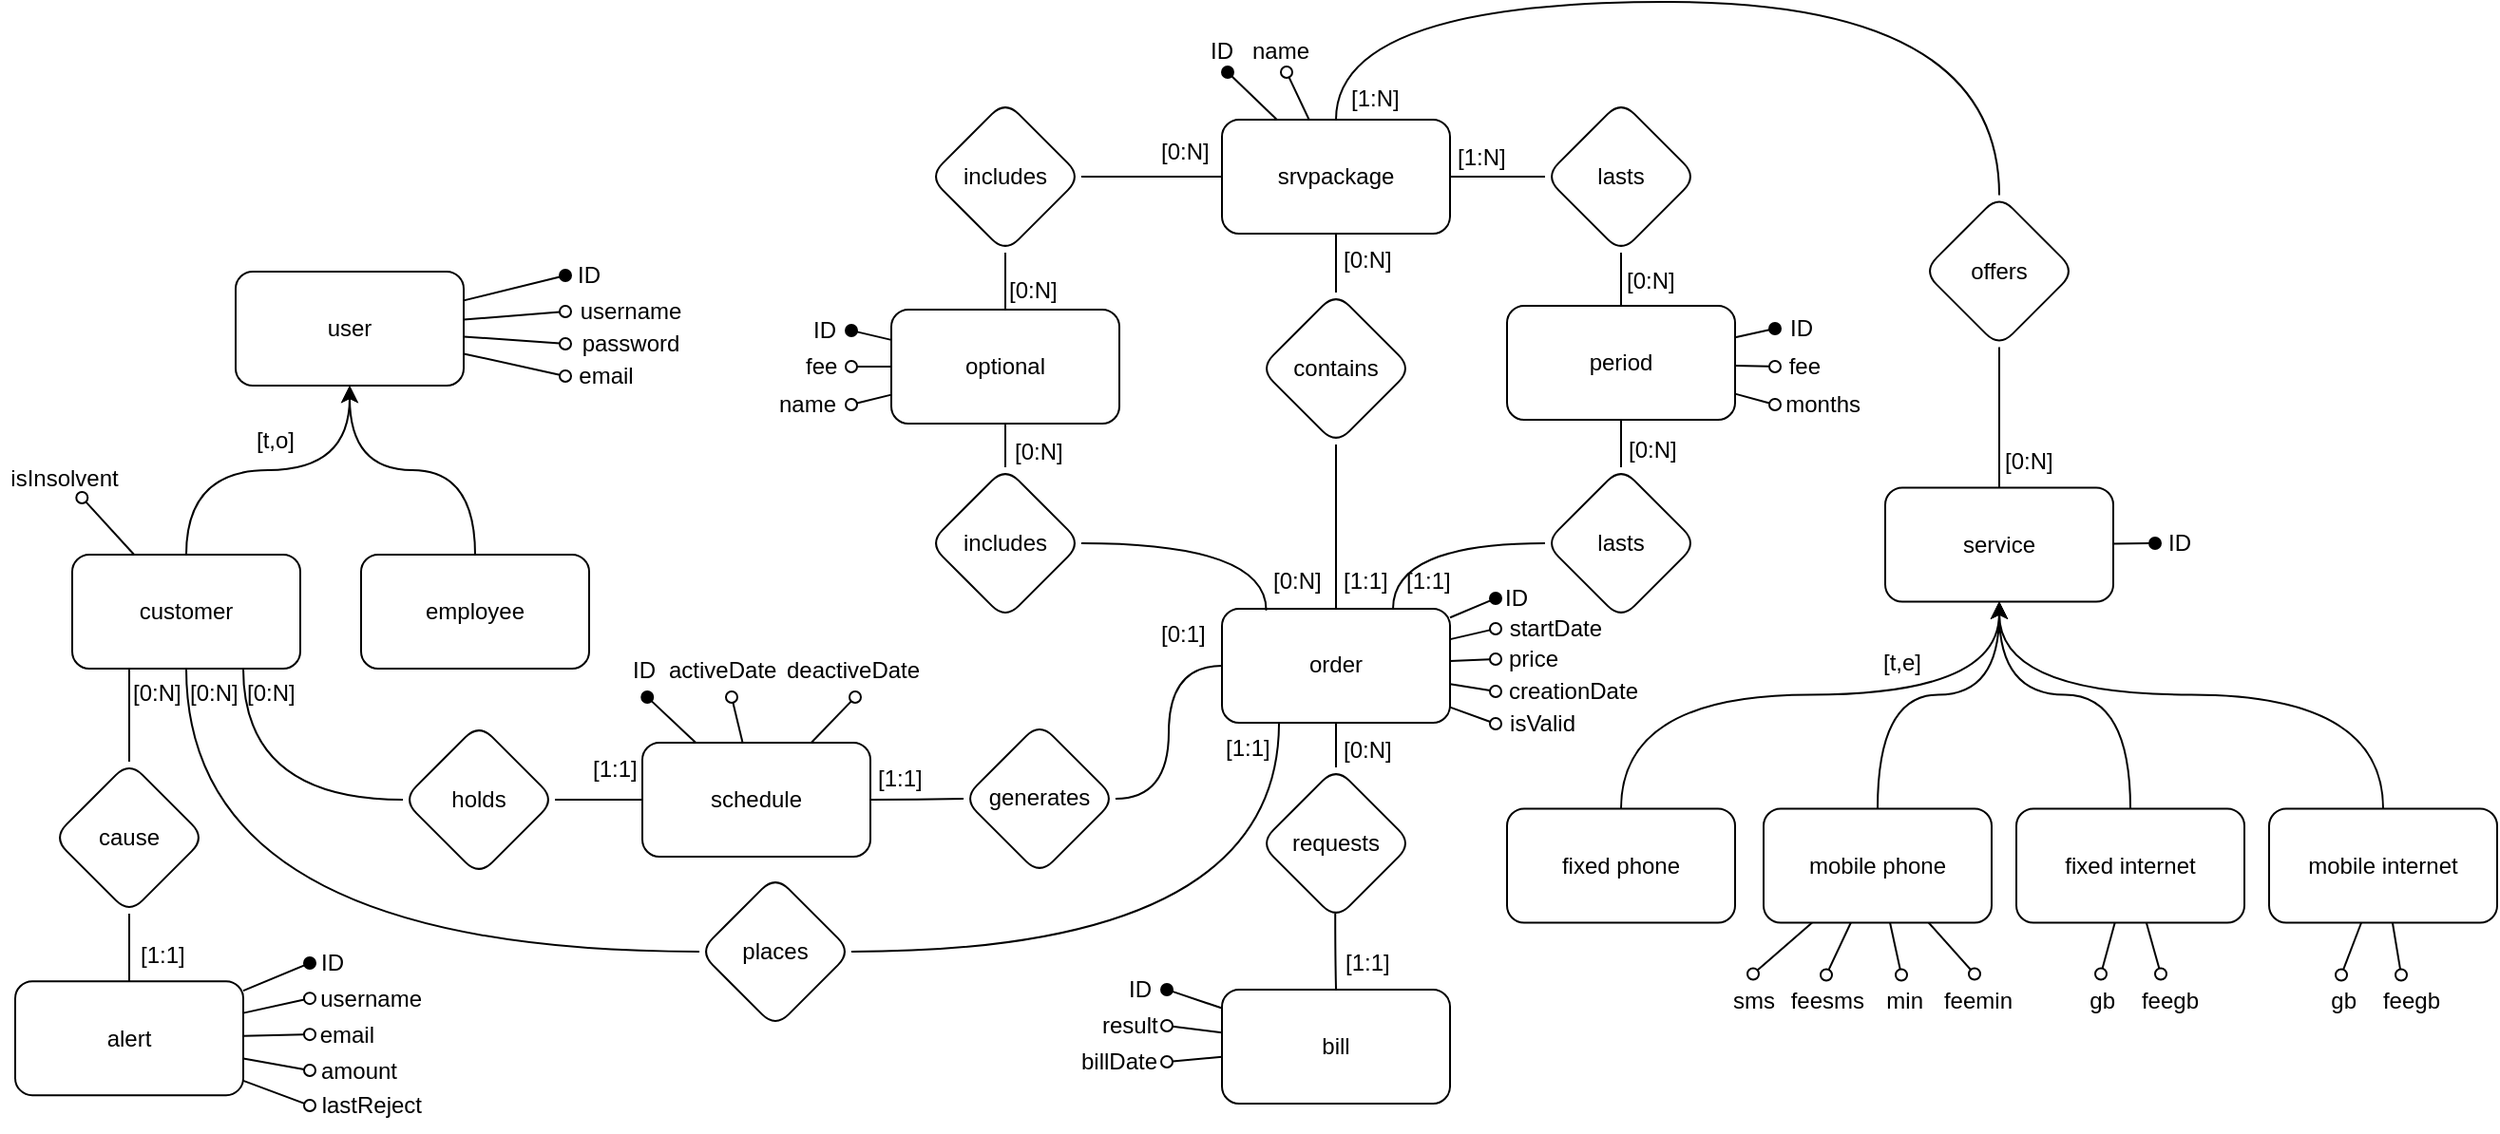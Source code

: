 <mxfile version="20.0.1" type="device"><diagram id="in1XAr53rjcwcbyY-bEj" name="Page-1"><mxGraphModel dx="1582" dy="1932" grid="0" gridSize="10" guides="1" tooltips="1" connect="1" arrows="1" fold="1" page="0" pageScale="1" pageWidth="827" pageHeight="1169" math="0" shadow="0"><root><mxCell id="0"/><mxCell id="1" parent="0"/><mxCell id="xmVivK7fEhIzidxXb6pP-28" style="edgeStyle=none;rounded=0;orthogonalLoop=1;jettySize=auto;html=1;entryX=0;entryY=0.5;entryDx=0;entryDy=0;endArrow=oval;endFill=1;sketch=0;" parent="1" source="wDjXMb7tnawbh3kvg1bC-4" target="xmVivK7fEhIzidxXb6pP-23" edge="1"><mxGeometry relative="1" as="geometry"/></mxCell><mxCell id="xmVivK7fEhIzidxXb6pP-32" value="" style="edgeStyle=none;rounded=0;orthogonalLoop=1;jettySize=auto;html=1;endArrow=oval;endFill=0;entryX=0;entryY=0.5;entryDx=0;entryDy=0;sketch=0;" parent="1" source="wDjXMb7tnawbh3kvg1bC-4" target="xmVivK7fEhIzidxXb6pP-29" edge="1"><mxGeometry relative="1" as="geometry"/></mxCell><mxCell id="xmVivK7fEhIzidxXb6pP-37" style="edgeStyle=none;rounded=0;orthogonalLoop=1;jettySize=auto;html=1;endArrow=oval;endFill=0;entryX=0;entryY=0.5;entryDx=0;entryDy=0;sketch=0;" parent="1" source="wDjXMb7tnawbh3kvg1bC-4" target="xmVivK7fEhIzidxXb6pP-34" edge="1"><mxGeometry relative="1" as="geometry"/></mxCell><mxCell id="xmVivK7fEhIzidxXb6pP-38" style="edgeStyle=none;rounded=0;orthogonalLoop=1;jettySize=auto;html=1;entryX=0;entryY=0.5;entryDx=0;entryDy=0;endArrow=oval;endFill=0;sketch=0;" parent="1" source="wDjXMb7tnawbh3kvg1bC-4" target="xmVivK7fEhIzidxXb6pP-35" edge="1"><mxGeometry relative="1" as="geometry"/></mxCell><mxCell id="wDjXMb7tnawbh3kvg1bC-4" value="user" style="rounded=1;whiteSpace=wrap;html=1;sketch=0;" parent="1" vertex="1"><mxGeometry x="102" y="-731" width="120" height="60" as="geometry"/></mxCell><mxCell id="wDjXMb7tnawbh3kvg1bC-11" style="edgeStyle=orthogonalEdgeStyle;rounded=1;orthogonalLoop=1;jettySize=auto;html=1;curved=1;sketch=0;" parent="1" source="wDjXMb7tnawbh3kvg1bC-5" target="wDjXMb7tnawbh3kvg1bC-4" edge="1"><mxGeometry relative="1" as="geometry"/></mxCell><mxCell id="xmVivK7fEhIzidxXb6pP-41" style="edgeStyle=none;rounded=0;orthogonalLoop=1;jettySize=auto;html=1;endArrow=oval;endFill=0;sketch=0;" parent="1" source="wDjXMb7tnawbh3kvg1bC-5" target="xmVivK7fEhIzidxXb6pP-40" edge="1"><mxGeometry relative="1" as="geometry"/></mxCell><mxCell id="wDjXMb7tnawbh3kvg1bC-5" value="customer" style="rounded=1;whiteSpace=wrap;html=1;sketch=0;" parent="1" vertex="1"><mxGeometry x="16" y="-582" width="120" height="60" as="geometry"/></mxCell><mxCell id="wDjXMb7tnawbh3kvg1bC-10" value="" style="edgeStyle=orthogonalEdgeStyle;rounded=1;orthogonalLoop=1;jettySize=auto;html=1;endArrow=classic;endFill=1;curved=1;sketch=0;" parent="1" source="wDjXMb7tnawbh3kvg1bC-6" target="wDjXMb7tnawbh3kvg1bC-4" edge="1"><mxGeometry relative="1" as="geometry"><mxPoint x="291" y="-214" as="targetPoint"/></mxGeometry></mxCell><mxCell id="xmVivK7fEhIzidxXb6pP-100" style="edgeStyle=none;rounded=0;orthogonalLoop=1;jettySize=auto;html=1;entryX=0.5;entryY=1;entryDx=0;entryDy=0;endArrow=oval;endFill=1;sketch=0;" parent="1" source="wDjXMb7tnawbh3kvg1bC-12" target="xmVivK7fEhIzidxXb6pP-97" edge="1"><mxGeometry relative="1" as="geometry"/></mxCell><mxCell id="xmVivK7fEhIzidxXb6pP-101" style="edgeStyle=none;rounded=0;orthogonalLoop=1;jettySize=auto;html=1;entryX=0.5;entryY=1;entryDx=0;entryDy=0;endArrow=oval;endFill=0;sketch=0;" parent="1" source="wDjXMb7tnawbh3kvg1bC-12" target="xmVivK7fEhIzidxXb6pP-98" edge="1"><mxGeometry relative="1" as="geometry"/></mxCell><mxCell id="nfv49SI2VfXVdlehEL5U-1" style="edgeStyle=orthogonalEdgeStyle;orthogonalLoop=1;jettySize=auto;html=1;curved=1;endArrow=none;endFill=0;exitX=0.5;exitY=0;exitDx=0;exitDy=0;sketch=0;" parent="1" source="wDjXMb7tnawbh3kvg1bC-12" target="wDjXMb7tnawbh3kvg1bC-26" edge="1"><mxGeometry relative="1" as="geometry"><Array as="points"><mxPoint x="681" y="-873"/><mxPoint x="1030" y="-873"/></Array></mxGeometry></mxCell><mxCell id="wDjXMb7tnawbh3kvg1bC-12" value="srvpackage" style="rounded=1;whiteSpace=wrap;html=1;sketch=0;" parent="1" vertex="1"><mxGeometry x="621" y="-811" width="120" height="60" as="geometry"/></mxCell><mxCell id="xmVivK7fEhIzidxXb6pP-110" style="rounded=0;sketch=0;orthogonalLoop=1;jettySize=auto;html=1;entryX=0;entryY=0.5;entryDx=0;entryDy=0;endArrow=oval;endFill=1;" parent="1" source="wDjXMb7tnawbh3kvg1bC-13" target="xmVivK7fEhIzidxXb6pP-107" edge="1"><mxGeometry relative="1" as="geometry"/></mxCell><mxCell id="wDjXMb7tnawbh3kvg1bC-13" value="service" style="rounded=1;whiteSpace=wrap;html=1;sketch=0;" parent="1" vertex="1"><mxGeometry x="970" y="-617.25" width="120" height="60" as="geometry"/></mxCell><mxCell id="xmVivK7fEhIzidxXb6pP-94" style="edgeStyle=none;rounded=0;orthogonalLoop=1;jettySize=auto;html=1;entryX=1;entryY=0.5;entryDx=0;entryDy=0;endArrow=oval;endFill=1;sketch=0;" parent="1" source="wDjXMb7tnawbh3kvg1bC-14" target="xmVivK7fEhIzidxXb6pP-91" edge="1"><mxGeometry relative="1" as="geometry"/></mxCell><mxCell id="xmVivK7fEhIzidxXb6pP-95" style="edgeStyle=none;rounded=0;orthogonalLoop=1;jettySize=auto;html=1;entryX=1;entryY=0.5;entryDx=0;entryDy=0;endArrow=oval;endFill=0;sketch=0;" parent="1" source="wDjXMb7tnawbh3kvg1bC-14" target="xmVivK7fEhIzidxXb6pP-93" edge="1"><mxGeometry relative="1" as="geometry"/></mxCell><mxCell id="xmVivK7fEhIzidxXb6pP-96" style="edgeStyle=none;rounded=0;orthogonalLoop=1;jettySize=auto;html=1;entryX=1;entryY=0.5;entryDx=0;entryDy=0;endArrow=oval;endFill=0;sketch=0;" parent="1" source="wDjXMb7tnawbh3kvg1bC-14" target="xmVivK7fEhIzidxXb6pP-92" edge="1"><mxGeometry relative="1" as="geometry"/></mxCell><mxCell id="wDjXMb7tnawbh3kvg1bC-14" value="optional" style="rounded=1;whiteSpace=wrap;html=1;sketch=0;" parent="1" vertex="1"><mxGeometry x="447" y="-711" width="120" height="60" as="geometry"/></mxCell><mxCell id="xmVivK7fEhIzidxXb6pP-84" style="edgeStyle=none;rounded=0;orthogonalLoop=1;jettySize=auto;html=1;entryX=0;entryY=0.5;entryDx=0;entryDy=0;endArrow=oval;endFill=1;sketch=0;" parent="1" source="wDjXMb7tnawbh3kvg1bC-15" target="xmVivK7fEhIzidxXb6pP-81" edge="1"><mxGeometry relative="1" as="geometry"/></mxCell><mxCell id="xmVivK7fEhIzidxXb6pP-85" style="edgeStyle=none;rounded=0;orthogonalLoop=1;jettySize=auto;html=1;entryX=0;entryY=0.5;entryDx=0;entryDy=0;endArrow=oval;endFill=0;sketch=0;" parent="1" source="wDjXMb7tnawbh3kvg1bC-15" target="xmVivK7fEhIzidxXb6pP-82" edge="1"><mxGeometry relative="1" as="geometry"/></mxCell><mxCell id="xmVivK7fEhIzidxXb6pP-86" style="edgeStyle=none;rounded=0;orthogonalLoop=1;jettySize=auto;html=1;entryX=0;entryY=0.5;entryDx=0;entryDy=0;endArrow=oval;endFill=0;sketch=0;" parent="1" source="wDjXMb7tnawbh3kvg1bC-15" target="xmVivK7fEhIzidxXb6pP-83" edge="1"><mxGeometry relative="1" as="geometry"/></mxCell><mxCell id="wDjXMb7tnawbh3kvg1bC-15" value="period" style="rounded=1;whiteSpace=wrap;html=1;sketch=0;" parent="1" vertex="1"><mxGeometry x="771" y="-713" width="120" height="60" as="geometry"/></mxCell><mxCell id="wDjXMb7tnawbh3kvg1bC-35" value="" style="edgeStyle=orthogonalEdgeStyle;rounded=1;orthogonalLoop=1;jettySize=auto;html=1;endArrow=none;endFill=0;exitX=0.75;exitY=0;exitDx=0;exitDy=0;curved=1;sketch=0;" parent="1" source="wDjXMb7tnawbh3kvg1bC-17" target="wDjXMb7tnawbh3kvg1bC-34" edge="1"><mxGeometry relative="1" as="geometry"><mxPoint x="741" y="-588" as="sourcePoint"/></mxGeometry></mxCell><mxCell id="wDjXMb7tnawbh3kvg1bC-41" value="" style="edgeStyle=orthogonalEdgeStyle;rounded=1;orthogonalLoop=1;jettySize=auto;html=1;endArrow=none;endFill=0;curved=1;sketch=0;" parent="1" source="wDjXMb7tnawbh3kvg1bC-17" target="wDjXMb7tnawbh3kvg1bC-40" edge="1"><mxGeometry relative="1" as="geometry"><mxPoint x="680.957" y="-618" as="sourcePoint"/></mxGeometry></mxCell><mxCell id="xmVivK7fEhIzidxXb6pP-74" style="edgeStyle=none;rounded=0;orthogonalLoop=1;jettySize=auto;html=1;entryX=0;entryY=0.5;entryDx=0;entryDy=0;endArrow=oval;endFill=1;sketch=0;" parent="1" source="wDjXMb7tnawbh3kvg1bC-17" target="xmVivK7fEhIzidxXb6pP-66" edge="1"><mxGeometry relative="1" as="geometry"/></mxCell><mxCell id="xmVivK7fEhIzidxXb6pP-77" style="edgeStyle=none;rounded=0;orthogonalLoop=1;jettySize=auto;html=1;entryX=0;entryY=0.5;entryDx=0;entryDy=0;endArrow=oval;endFill=0;sketch=0;" parent="1" source="wDjXMb7tnawbh3kvg1bC-17" target="xmVivK7fEhIzidxXb6pP-68" edge="1"><mxGeometry relative="1" as="geometry"/></mxCell><mxCell id="xmVivK7fEhIzidxXb6pP-78" style="edgeStyle=none;rounded=0;orthogonalLoop=1;jettySize=auto;html=1;entryX=0;entryY=0.5;entryDx=0;entryDy=0;endArrow=oval;endFill=0;sketch=0;" parent="1" source="wDjXMb7tnawbh3kvg1bC-17" target="xmVivK7fEhIzidxXb6pP-69" edge="1"><mxGeometry relative="1" as="geometry"/></mxCell><mxCell id="xmVivK7fEhIzidxXb6pP-79" style="edgeStyle=none;rounded=0;orthogonalLoop=1;jettySize=auto;html=1;entryX=0;entryY=0.5;entryDx=0;entryDy=0;endArrow=oval;endFill=0;sketch=0;" parent="1" source="wDjXMb7tnawbh3kvg1bC-17" target="xmVivK7fEhIzidxXb6pP-70" edge="1"><mxGeometry relative="1" as="geometry"/></mxCell><mxCell id="xmVivK7fEhIzidxXb6pP-80" style="edgeStyle=none;rounded=0;orthogonalLoop=1;jettySize=auto;html=1;entryX=0;entryY=0.5;entryDx=0;entryDy=0;endArrow=oval;endFill=0;sketch=0;" parent="1" source="wDjXMb7tnawbh3kvg1bC-17" target="xmVivK7fEhIzidxXb6pP-73" edge="1"><mxGeometry relative="1" as="geometry"/></mxCell><mxCell id="wDjXMb7tnawbh3kvg1bC-17" value="order" style="rounded=1;whiteSpace=wrap;html=1;sketch=0;" parent="1" vertex="1"><mxGeometry x="621.01" y="-553.51" width="120" height="60" as="geometry"/></mxCell><mxCell id="xmVivK7fEhIzidxXb6pP-58" style="edgeStyle=none;rounded=0;orthogonalLoop=1;jettySize=auto;html=1;entryX=1;entryY=0.5;entryDx=0;entryDy=0;endArrow=oval;endFill=1;sketch=0;" parent="1" source="wDjXMb7tnawbh3kvg1bC-19" target="xmVivK7fEhIzidxXb6pP-54" edge="1"><mxGeometry relative="1" as="geometry"/></mxCell><mxCell id="xmVivK7fEhIzidxXb6pP-59" style="edgeStyle=none;rounded=0;orthogonalLoop=1;jettySize=auto;html=1;endArrow=oval;endFill=0;entryX=1;entryY=0.5;entryDx=0;entryDy=0;sketch=0;" parent="1" source="wDjXMb7tnawbh3kvg1bC-19" target="xmVivK7fEhIzidxXb6pP-55" edge="1"><mxGeometry relative="1" as="geometry"/></mxCell><mxCell id="xmVivK7fEhIzidxXb6pP-60" style="edgeStyle=none;rounded=0;orthogonalLoop=1;jettySize=auto;html=1;entryX=1;entryY=0.5;entryDx=0;entryDy=0;endArrow=oval;endFill=0;sketch=0;" parent="1" source="wDjXMb7tnawbh3kvg1bC-19" target="xmVivK7fEhIzidxXb6pP-57" edge="1"><mxGeometry relative="1" as="geometry"/></mxCell><mxCell id="wDjXMb7tnawbh3kvg1bC-19" value="bill" style="rounded=1;whiteSpace=wrap;html=1;sketch=0;" parent="1" vertex="1"><mxGeometry x="621.01" y="-353" width="120" height="60" as="geometry"/></mxCell><mxCell id="wDjXMb7tnawbh3kvg1bC-25" value="" style="edgeStyle=orthogonalEdgeStyle;rounded=1;orthogonalLoop=1;jettySize=auto;html=1;endArrow=none;endFill=0;curved=1;sketch=0;" parent="1" source="wDjXMb7tnawbh3kvg1bC-23" target="wDjXMb7tnawbh3kvg1bC-15" edge="1"><mxGeometry relative="1" as="geometry"/></mxCell><mxCell id="wDjXMb7tnawbh3kvg1bC-30" value="" style="edgeStyle=orthogonalEdgeStyle;rounded=1;orthogonalLoop=1;jettySize=auto;html=1;endArrow=none;endFill=0;curved=1;sketch=0;" parent="1" source="wDjXMb7tnawbh3kvg1bC-23" target="wDjXMb7tnawbh3kvg1bC-12" edge="1"><mxGeometry relative="1" as="geometry"><mxPoint x="784" y="-861" as="targetPoint"/></mxGeometry></mxCell><mxCell id="wDjXMb7tnawbh3kvg1bC-23" value="lasts" style="rhombus;whiteSpace=wrap;html=1;rounded=1;sketch=0;" parent="1" vertex="1"><mxGeometry x="791" y="-821" width="80" height="80" as="geometry"/></mxCell><mxCell id="wDjXMb7tnawbh3kvg1bC-108" style="edgeStyle=orthogonalEdgeStyle;rounded=1;orthogonalLoop=1;jettySize=auto;html=1;endArrow=none;endFill=0;curved=1;sketch=0;" parent="1" source="wDjXMb7tnawbh3kvg1bC-26" target="wDjXMb7tnawbh3kvg1bC-13" edge="1"><mxGeometry relative="1" as="geometry"/></mxCell><mxCell id="wDjXMb7tnawbh3kvg1bC-26" value="offers" style="rhombus;whiteSpace=wrap;html=1;rounded=1;sketch=0;" parent="1" vertex="1"><mxGeometry x="990" y="-771.25" width="80" height="80" as="geometry"/></mxCell><mxCell id="wDjXMb7tnawbh3kvg1bC-32" style="edgeStyle=orthogonalEdgeStyle;rounded=1;orthogonalLoop=1;jettySize=auto;html=1;endArrow=none;endFill=0;curved=1;sketch=0;" parent="1" source="wDjXMb7tnawbh3kvg1bC-31" target="wDjXMb7tnawbh3kvg1bC-12" edge="1"><mxGeometry relative="1" as="geometry"/></mxCell><mxCell id="wDjXMb7tnawbh3kvg1bC-33" style="edgeStyle=orthogonalEdgeStyle;rounded=1;orthogonalLoop=1;jettySize=auto;html=1;endArrow=none;endFill=0;curved=1;sketch=0;" parent="1" source="wDjXMb7tnawbh3kvg1bC-31" target="wDjXMb7tnawbh3kvg1bC-14" edge="1"><mxGeometry relative="1" as="geometry"/></mxCell><mxCell id="wDjXMb7tnawbh3kvg1bC-31" value="includes" style="rhombus;whiteSpace=wrap;html=1;rounded=1;sketch=0;" parent="1" vertex="1"><mxGeometry x="467" y="-821" width="80" height="80" as="geometry"/></mxCell><mxCell id="wDjXMb7tnawbh3kvg1bC-36" style="edgeStyle=orthogonalEdgeStyle;rounded=1;orthogonalLoop=1;jettySize=auto;html=1;endArrow=none;endFill=0;curved=1;sketch=0;" parent="1" source="wDjXMb7tnawbh3kvg1bC-34" target="wDjXMb7tnawbh3kvg1bC-15" edge="1"><mxGeometry relative="1" as="geometry"/></mxCell><mxCell id="wDjXMb7tnawbh3kvg1bC-34" value="lasts" style="rhombus;whiteSpace=wrap;html=1;rounded=1;sketch=0;" parent="1" vertex="1"><mxGeometry x="791" y="-628" width="80" height="80" as="geometry"/></mxCell><mxCell id="wDjXMb7tnawbh3kvg1bC-39" style="edgeStyle=orthogonalEdgeStyle;rounded=1;orthogonalLoop=1;jettySize=auto;html=1;endArrow=none;endFill=0;entryX=0.194;entryY=0.014;entryDx=0;entryDy=0;entryPerimeter=0;curved=1;sketch=0;" parent="1" source="wDjXMb7tnawbh3kvg1bC-37" target="wDjXMb7tnawbh3kvg1bC-17" edge="1"><mxGeometry relative="1" as="geometry"><mxPoint x="621" y="-588" as="targetPoint"/></mxGeometry></mxCell><mxCell id="wDjXMb7tnawbh3kvg1bC-75" style="edgeStyle=orthogonalEdgeStyle;rounded=1;orthogonalLoop=1;jettySize=auto;html=1;endArrow=none;endFill=0;curved=1;sketch=0;" parent="1" source="wDjXMb7tnawbh3kvg1bC-37" target="wDjXMb7tnawbh3kvg1bC-14" edge="1"><mxGeometry relative="1" as="geometry"/></mxCell><mxCell id="wDjXMb7tnawbh3kvg1bC-37" value="includes" style="rhombus;whiteSpace=wrap;html=1;rounded=1;sketch=0;direction=south;" parent="1" vertex="1"><mxGeometry x="467" y="-628" width="80" height="80" as="geometry"/></mxCell><mxCell id="wDjXMb7tnawbh3kvg1bC-42" style="edgeStyle=orthogonalEdgeStyle;rounded=1;orthogonalLoop=1;jettySize=auto;html=1;endArrow=none;endFill=0;curved=1;sketch=0;" parent="1" source="wDjXMb7tnawbh3kvg1bC-40" target="wDjXMb7tnawbh3kvg1bC-12" edge="1"><mxGeometry relative="1" as="geometry"/></mxCell><mxCell id="wDjXMb7tnawbh3kvg1bC-40" value="contains" style="rhombus;whiteSpace=wrap;html=1;rounded=1;sketch=0;" parent="1" vertex="1"><mxGeometry x="641" y="-720" width="80" height="80" as="geometry"/></mxCell><mxCell id="wDjXMb7tnawbh3kvg1bC-111" style="edgeStyle=orthogonalEdgeStyle;rounded=1;orthogonalLoop=1;jettySize=auto;html=1;endArrow=none;endFill=0;curved=1;sketch=0;" parent="1" source="wDjXMb7tnawbh3kvg1bC-43" target="wDjXMb7tnawbh3kvg1bC-5" edge="1"><mxGeometry relative="1" as="geometry"/></mxCell><mxCell id="wDjXMb7tnawbh3kvg1bC-113" style="edgeStyle=orthogonalEdgeStyle;rounded=1;orthogonalLoop=1;jettySize=auto;html=1;endArrow=none;endFill=0;entryX=0.25;entryY=1;entryDx=0;entryDy=0;curved=1;sketch=0;" parent="1" source="wDjXMb7tnawbh3kvg1bC-43" target="wDjXMb7tnawbh3kvg1bC-17" edge="1"><mxGeometry relative="1" as="geometry"/></mxCell><mxCell id="wDjXMb7tnawbh3kvg1bC-43" value="places" style="rhombus;whiteSpace=wrap;html=1;rounded=1;sketch=0;" parent="1" vertex="1"><mxGeometry x="346" y="-413" width="80" height="80" as="geometry"/></mxCell><mxCell id="wDjXMb7tnawbh3kvg1bC-51" value="" style="edgeStyle=orthogonalEdgeStyle;rounded=1;orthogonalLoop=1;jettySize=auto;html=1;endArrow=none;endFill=0;curved=1;sketch=0;entryX=0.5;entryY=0;entryDx=0;entryDy=0;exitX=0.495;exitY=0.961;exitDx=0;exitDy=0;exitPerimeter=0;" parent="1" source="wDjXMb7tnawbh3kvg1bC-49" target="wDjXMb7tnawbh3kvg1bC-19" edge="1"><mxGeometry relative="1" as="geometry"><mxPoint x="635" y="-369" as="sourcePoint"/></mxGeometry></mxCell><mxCell id="wDjXMb7tnawbh3kvg1bC-114" style="edgeStyle=orthogonalEdgeStyle;rounded=1;orthogonalLoop=1;jettySize=auto;html=1;endArrow=none;endFill=0;curved=1;sketch=0;" parent="1" source="wDjXMb7tnawbh3kvg1bC-49" target="wDjXMb7tnawbh3kvg1bC-17" edge="1"><mxGeometry relative="1" as="geometry"/></mxCell><mxCell id="wDjXMb7tnawbh3kvg1bC-49" value="requests" style="rhombus;whiteSpace=wrap;html=1;rounded=1;sketch=0;" parent="1" vertex="1"><mxGeometry x="641.01" y="-470" width="80" height="80" as="geometry"/></mxCell><mxCell id="wDjXMb7tnawbh3kvg1bC-132" style="edgeStyle=orthogonalEdgeStyle;rounded=1;orthogonalLoop=1;jettySize=auto;html=1;endArrow=none;endFill=0;entryX=0;entryY=0.5;entryDx=0;entryDy=0;curved=1;sketch=0;" parent="1" source="wDjXMb7tnawbh3kvg1bC-52" target="wDjXMb7tnawbh3kvg1bC-17" edge="1"><mxGeometry relative="1" as="geometry"><mxPoint x="626" y="-416" as="targetPoint"/></mxGeometry></mxCell><mxCell id="wDjXMb7tnawbh3kvg1bC-52" value="generates" style="rhombus;whiteSpace=wrap;html=1;rounded=1;sketch=0;" parent="1" vertex="1"><mxGeometry x="485" y="-493.51" width="80" height="80" as="geometry"/></mxCell><mxCell id="wDjXMb7tnawbh3kvg1bC-117" style="edgeStyle=orthogonalEdgeStyle;rounded=1;orthogonalLoop=1;jettySize=auto;html=1;endArrow=none;endFill=0;curved=1;sketch=0;" parent="1" source="wDjXMb7tnawbh3kvg1bC-54" target="wDjXMb7tnawbh3kvg1bC-52" edge="1"><mxGeometry relative="1" as="geometry"/></mxCell><mxCell id="xmVivK7fEhIzidxXb6pP-63" style="edgeStyle=none;rounded=0;orthogonalLoop=1;jettySize=auto;html=1;entryX=0.5;entryY=1;entryDx=0;entryDy=0;endArrow=oval;endFill=1;sketch=0;" parent="1" source="wDjXMb7tnawbh3kvg1bC-54" target="xmVivK7fEhIzidxXb6pP-56" edge="1"><mxGeometry relative="1" as="geometry"/></mxCell><mxCell id="xmVivK7fEhIzidxXb6pP-64" style="edgeStyle=none;rounded=0;orthogonalLoop=1;jettySize=auto;html=1;endArrow=oval;endFill=0;sketch=0;" parent="1" source="wDjXMb7tnawbh3kvg1bC-54" target="xmVivK7fEhIzidxXb6pP-61" edge="1"><mxGeometry relative="1" as="geometry"/></mxCell><mxCell id="xmVivK7fEhIzidxXb6pP-65" style="edgeStyle=none;rounded=0;orthogonalLoop=1;jettySize=auto;html=1;entryX=0.5;entryY=1;entryDx=0;entryDy=0;endArrow=oval;endFill=0;sketch=0;" parent="1" source="wDjXMb7tnawbh3kvg1bC-54" target="xmVivK7fEhIzidxXb6pP-62" edge="1"><mxGeometry relative="1" as="geometry"/></mxCell><mxCell id="wDjXMb7tnawbh3kvg1bC-54" value="schedule" style="whiteSpace=wrap;html=1;rounded=1;sketch=0;" parent="1" vertex="1"><mxGeometry x="316" y="-483" width="120" height="60" as="geometry"/></mxCell><mxCell id="wDjXMb7tnawbh3kvg1bC-58" style="edgeStyle=orthogonalEdgeStyle;rounded=1;orthogonalLoop=1;jettySize=auto;html=1;endArrow=none;endFill=0;curved=1;sketch=0;" parent="1" source="wDjXMb7tnawbh3kvg1bC-56" target="wDjXMb7tnawbh3kvg1bC-54" edge="1"><mxGeometry relative="1" as="geometry"/></mxCell><mxCell id="wDjXMb7tnawbh3kvg1bC-133" style="edgeStyle=orthogonalEdgeStyle;rounded=1;orthogonalLoop=1;jettySize=auto;html=1;entryX=0.75;entryY=1;entryDx=0;entryDy=0;endArrow=none;endFill=0;curved=1;sketch=0;" parent="1" source="wDjXMb7tnawbh3kvg1bC-56" target="wDjXMb7tnawbh3kvg1bC-5" edge="1"><mxGeometry relative="1" as="geometry"/></mxCell><mxCell id="wDjXMb7tnawbh3kvg1bC-56" value="holds" style="rhombus;whiteSpace=wrap;html=1;rounded=1;sketch=0;" parent="1" vertex="1"><mxGeometry x="190" y="-493" width="80" height="80" as="geometry"/></mxCell><mxCell id="wDjXMb7tnawbh3kvg1bC-66" value="" style="edgeStyle=orthogonalEdgeStyle;rounded=1;orthogonalLoop=1;jettySize=auto;html=1;endArrow=none;endFill=0;curved=1;sketch=0;exitX=0.5;exitY=0;exitDx=0;exitDy=0;" parent="1" source="wDjXMb7tnawbh3kvg1bC-61" target="wDjXMb7tnawbh3kvg1bC-65" edge="1"><mxGeometry relative="1" as="geometry"/></mxCell><mxCell id="xmVivK7fEhIzidxXb6pP-49" style="edgeStyle=none;rounded=0;orthogonalLoop=1;jettySize=auto;html=1;entryX=0;entryY=0.5;entryDx=0;entryDy=0;endArrow=oval;endFill=1;sketch=0;" parent="1" source="wDjXMb7tnawbh3kvg1bC-61" target="xmVivK7fEhIzidxXb6pP-47" edge="1"><mxGeometry relative="1" as="geometry"/></mxCell><mxCell id="xmVivK7fEhIzidxXb6pP-50" style="edgeStyle=none;rounded=0;orthogonalLoop=1;jettySize=auto;html=1;endArrow=oval;endFill=0;entryX=0;entryY=0.5;entryDx=0;entryDy=0;sketch=0;" parent="1" source="wDjXMb7tnawbh3kvg1bC-61" target="xmVivK7fEhIzidxXb6pP-43" edge="1"><mxGeometry relative="1" as="geometry"/></mxCell><mxCell id="xmVivK7fEhIzidxXb6pP-51" style="edgeStyle=none;rounded=0;orthogonalLoop=1;jettySize=auto;html=1;entryX=0;entryY=0.5;entryDx=0;entryDy=0;endArrow=oval;endFill=0;sketch=0;" parent="1" source="wDjXMb7tnawbh3kvg1bC-61" target="xmVivK7fEhIzidxXb6pP-48" edge="1"><mxGeometry relative="1" as="geometry"/></mxCell><mxCell id="xmVivK7fEhIzidxXb6pP-52" style="edgeStyle=none;rounded=0;orthogonalLoop=1;jettySize=auto;html=1;entryX=0;entryY=0.5;entryDx=0;entryDy=0;endArrow=oval;endFill=0;sketch=0;" parent="1" source="wDjXMb7tnawbh3kvg1bC-61" target="xmVivK7fEhIzidxXb6pP-44" edge="1"><mxGeometry relative="1" as="geometry"/></mxCell><mxCell id="xmVivK7fEhIzidxXb6pP-53" style="edgeStyle=none;rounded=0;orthogonalLoop=1;jettySize=auto;html=1;endArrow=oval;endFill=0;entryX=0;entryY=0.5;entryDx=0;entryDy=0;sketch=0;" parent="1" source="wDjXMb7tnawbh3kvg1bC-61" target="xmVivK7fEhIzidxXb6pP-45" edge="1"><mxGeometry relative="1" as="geometry"/></mxCell><mxCell id="wDjXMb7tnawbh3kvg1bC-61" value="alert" style="whiteSpace=wrap;html=1;rounded=1;sketch=0;" parent="1" vertex="1"><mxGeometry x="-14.0" y="-357.42" width="120" height="60" as="geometry"/></mxCell><mxCell id="wDjXMb7tnawbh3kvg1bC-134" style="edgeStyle=orthogonalEdgeStyle;rounded=1;orthogonalLoop=1;jettySize=auto;html=1;entryX=0.25;entryY=1;entryDx=0;entryDy=0;endArrow=none;endFill=0;curved=1;sketch=0;" parent="1" source="wDjXMb7tnawbh3kvg1bC-65" target="wDjXMb7tnawbh3kvg1bC-5" edge="1"><mxGeometry relative="1" as="geometry"/></mxCell><mxCell id="wDjXMb7tnawbh3kvg1bC-65" value="cause" style="rhombus;whiteSpace=wrap;html=1;rounded=1;sketch=0;" parent="1" vertex="1"><mxGeometry x="6" y="-473" width="80" height="80" as="geometry"/></mxCell><mxCell id="wDjXMb7tnawbh3kvg1bC-6" value="employee" style="rounded=1;whiteSpace=wrap;html=1;sketch=0;" parent="1" vertex="1"><mxGeometry x="168" y="-582" width="120" height="60" as="geometry"/></mxCell><mxCell id="xmVivK7fEhIzidxXb6pP-103" style="edgeStyle=orthogonalEdgeStyle;curved=1;rounded=0;sketch=0;orthogonalLoop=1;jettySize=auto;html=1;endArrow=classic;endFill=1;" parent="1" source="wDjXMb7tnawbh3kvg1bC-82" target="wDjXMb7tnawbh3kvg1bC-13" edge="1"><mxGeometry relative="1" as="geometry"><Array as="points"><mxPoint x="831" y="-508.25"/><mxPoint x="1030" y="-508.25"/></Array></mxGeometry></mxCell><mxCell id="wDjXMb7tnawbh3kvg1bC-82" value="fixed phone" style="rounded=1;whiteSpace=wrap;html=1;sketch=0;" parent="1" vertex="1"><mxGeometry x="771" y="-448.25" width="120" height="60" as="geometry"/></mxCell><mxCell id="xmVivK7fEhIzidxXb6pP-102" style="edgeStyle=orthogonalEdgeStyle;rounded=0;orthogonalLoop=1;jettySize=auto;html=1;endArrow=classic;endFill=1;sketch=0;curved=1;" parent="1" source="wDjXMb7tnawbh3kvg1bC-84" target="wDjXMb7tnawbh3kvg1bC-13" edge="1"><mxGeometry relative="1" as="geometry"><Array as="points"><mxPoint x="966" y="-508.25"/><mxPoint x="1030" y="-508.25"/></Array></mxGeometry></mxCell><mxCell id="xmVivK7fEhIzidxXb6pP-123" style="edgeStyle=none;rounded=0;sketch=0;orthogonalLoop=1;jettySize=auto;html=1;entryX=0.5;entryY=0;entryDx=0;entryDy=0;endArrow=oval;endFill=0;" parent="1" source="wDjXMb7tnawbh3kvg1bC-84" target="xmVivK7fEhIzidxXb6pP-106" edge="1"><mxGeometry relative="1" as="geometry"/></mxCell><mxCell id="xmVivK7fEhIzidxXb6pP-124" style="edgeStyle=none;rounded=0;sketch=0;orthogonalLoop=1;jettySize=auto;html=1;entryX=0.5;entryY=0;entryDx=0;entryDy=0;endArrow=oval;endFill=0;" parent="1" source="wDjXMb7tnawbh3kvg1bC-84" target="xmVivK7fEhIzidxXb6pP-118" edge="1"><mxGeometry relative="1" as="geometry"/></mxCell><mxCell id="xmVivK7fEhIzidxXb6pP-127" style="edgeStyle=none;rounded=0;sketch=0;orthogonalLoop=1;jettySize=auto;html=1;entryX=0.5;entryY=0;entryDx=0;entryDy=0;endArrow=oval;endFill=0;" parent="1" source="wDjXMb7tnawbh3kvg1bC-84" target="xmVivK7fEhIzidxXb6pP-125" edge="1"><mxGeometry relative="1" as="geometry"/></mxCell><mxCell id="xmVivK7fEhIzidxXb6pP-128" style="edgeStyle=none;rounded=0;sketch=0;orthogonalLoop=1;jettySize=auto;html=1;entryX=0.5;entryY=0;entryDx=0;entryDy=0;endArrow=oval;endFill=0;" parent="1" source="wDjXMb7tnawbh3kvg1bC-84" target="xmVivK7fEhIzidxXb6pP-126" edge="1"><mxGeometry relative="1" as="geometry"/></mxCell><mxCell id="wDjXMb7tnawbh3kvg1bC-84" value="mobile phone" style="rounded=1;whiteSpace=wrap;html=1;sketch=0;" parent="1" vertex="1"><mxGeometry x="906" y="-448.25" width="120" height="60" as="geometry"/></mxCell><mxCell id="xmVivK7fEhIzidxXb6pP-104" style="edgeStyle=orthogonalEdgeStyle;curved=1;rounded=0;sketch=0;orthogonalLoop=1;jettySize=auto;html=1;endArrow=classic;endFill=1;" parent="1" source="wDjXMb7tnawbh3kvg1bC-85" target="wDjXMb7tnawbh3kvg1bC-13" edge="1"><mxGeometry relative="1" as="geometry"><Array as="points"><mxPoint x="1099" y="-508.25"/><mxPoint x="1030" y="-508.25"/></Array></mxGeometry></mxCell><mxCell id="xmVivK7fEhIzidxXb6pP-121" style="edgeStyle=none;rounded=0;sketch=0;orthogonalLoop=1;jettySize=auto;html=1;entryX=0.5;entryY=0;entryDx=0;entryDy=0;endArrow=oval;endFill=0;" parent="1" source="wDjXMb7tnawbh3kvg1bC-85" target="xmVivK7fEhIzidxXb6pP-119" edge="1"><mxGeometry relative="1" as="geometry"/></mxCell><mxCell id="xmVivK7fEhIzidxXb6pP-122" style="edgeStyle=none;rounded=0;sketch=0;orthogonalLoop=1;jettySize=auto;html=1;entryX=0.5;entryY=0;entryDx=0;entryDy=0;endArrow=oval;endFill=0;" parent="1" source="wDjXMb7tnawbh3kvg1bC-85" target="xmVivK7fEhIzidxXb6pP-120" edge="1"><mxGeometry relative="1" as="geometry"/></mxCell><mxCell id="wDjXMb7tnawbh3kvg1bC-85" value="fixed internet" style="rounded=1;whiteSpace=wrap;html=1;sketch=0;" parent="1" vertex="1"><mxGeometry x="1039" y="-448.25" width="120" height="60" as="geometry"/></mxCell><mxCell id="xmVivK7fEhIzidxXb6pP-105" style="edgeStyle=orthogonalEdgeStyle;curved=1;rounded=0;sketch=0;orthogonalLoop=1;jettySize=auto;html=1;endArrow=classic;endFill=1;" parent="1" source="wDjXMb7tnawbh3kvg1bC-86" target="wDjXMb7tnawbh3kvg1bC-13" edge="1"><mxGeometry relative="1" as="geometry"><Array as="points"><mxPoint x="1232" y="-508.25"/><mxPoint x="1030" y="-508.25"/></Array></mxGeometry></mxCell><mxCell id="xmVivK7fEhIzidxXb6pP-131" style="edgeStyle=none;rounded=0;sketch=0;orthogonalLoop=1;jettySize=auto;html=1;entryX=0.5;entryY=0;entryDx=0;entryDy=0;endArrow=oval;endFill=0;" parent="1" source="wDjXMb7tnawbh3kvg1bC-86" target="xmVivK7fEhIzidxXb6pP-129" edge="1"><mxGeometry relative="1" as="geometry"/></mxCell><mxCell id="xmVivK7fEhIzidxXb6pP-132" style="edgeStyle=none;rounded=0;sketch=0;orthogonalLoop=1;jettySize=auto;html=1;entryX=0.5;entryY=0;entryDx=0;entryDy=0;endArrow=oval;endFill=0;" parent="1" source="wDjXMb7tnawbh3kvg1bC-86" target="xmVivK7fEhIzidxXb6pP-130" edge="1"><mxGeometry relative="1" as="geometry"/></mxCell><mxCell id="wDjXMb7tnawbh3kvg1bC-86" value="mobile internet" style="rounded=1;whiteSpace=wrap;html=1;sketch=0;" parent="1" vertex="1"><mxGeometry x="1172" y="-448.25" width="120" height="60" as="geometry"/></mxCell><mxCell id="wDjXMb7tnawbh3kvg1bC-94" value="[1:N]" style="text;whiteSpace=wrap;html=1;rounded=1;sketch=0;" parent="1" vertex="1"><mxGeometry x="743.003" y="-805.001" width="45" height="28" as="geometry"/></mxCell><mxCell id="wDjXMb7tnawbh3kvg1bC-95" value="[1:N]" style="text;whiteSpace=wrap;html=1;rounded=1;sketch=0;" parent="1" vertex="1"><mxGeometry x="686.997" y="-836" width="45" height="28" as="geometry"/></mxCell><mxCell id="wDjXMb7tnawbh3kvg1bC-96" value="[0:N]" style="text;whiteSpace=wrap;html=1;rounded=1;sketch=0;" parent="1" vertex="1"><mxGeometry x="587.004" y="-807.996" width="45" height="28" as="geometry"/></mxCell><mxCell id="wDjXMb7tnawbh3kvg1bC-97" value="[0:N]" style="text;whiteSpace=wrap;html=1;rounded=1;sketch=0;" parent="1" vertex="1"><mxGeometry x="831.999" y="-739.996" width="45" height="28" as="geometry"/></mxCell><mxCell id="wDjXMb7tnawbh3kvg1bC-98" value="[0:N]" style="text;whiteSpace=wrap;html=1;rounded=1;sketch=0;" parent="1" vertex="1"><mxGeometry x="506.997" y="-734.999" width="45" height="28" as="geometry"/></mxCell><mxCell id="wDjXMb7tnawbh3kvg1bC-99" value="[0:N]" style="text;whiteSpace=wrap;html=1;rounded=1;sketch=0;" parent="1" vertex="1"><mxGeometry x="1031.001" y="-645.251" width="45" height="28" as="geometry"/></mxCell><mxCell id="wDjXMb7tnawbh3kvg1bC-100" value="[t,e]" style="text;whiteSpace=wrap;html=1;rounded=1;sketch=0;" parent="1" vertex="1"><mxGeometry x="967.004" y="-539.255" width="40" height="28" as="geometry"/></mxCell><mxCell id="wDjXMb7tnawbh3kvg1bC-102" value="[0:N]" style="text;whiteSpace=wrap;html=1;rounded=1;sketch=0;" parent="1" vertex="1"><mxGeometry x="832.999" y="-650.996" width="45" height="28" as="geometry"/></mxCell><mxCell id="wDjXMb7tnawbh3kvg1bC-103" value="[0:N]" style="text;whiteSpace=wrap;html=1;rounded=1;sketch=0;" parent="1" vertex="1"><mxGeometry x="509.999" y="-649.996" width="45" height="28" as="geometry"/></mxCell><mxCell id="wDjXMb7tnawbh3kvg1bC-104" value="[1:1]" style="text;whiteSpace=wrap;html=1;rounded=1;sketch=0;" parent="1" vertex="1"><mxGeometry x="683.007" y="-581.991" width="43" height="28" as="geometry"/></mxCell><mxCell id="wDjXMb7tnawbh3kvg1bC-105" value="[1:1]" style="text;whiteSpace=wrap;html=1;rounded=1;sketch=0;" parent="1" vertex="1"><mxGeometry x="716.011" y="-581.507" width="43" height="28" as="geometry"/></mxCell><mxCell id="wDjXMb7tnawbh3kvg1bC-106" value="[0:N]" style="text;whiteSpace=wrap;html=1;rounded=1;sketch=0;" parent="1" vertex="1"><mxGeometry x="682.999" y="-750.996" width="45" height="28" as="geometry"/></mxCell><mxCell id="wDjXMb7tnawbh3kvg1bC-107" value="[0:N]" style="text;whiteSpace=wrap;html=1;rounded=1;sketch=0;" parent="1" vertex="1"><mxGeometry x="646.009" y="-581.996" width="45" height="28" as="geometry"/></mxCell><mxCell id="wDjXMb7tnawbh3kvg1bC-119" value="[1:1]" style="text;whiteSpace=wrap;html=1;rounded=1;sketch=0;" parent="1" vertex="1"><mxGeometry x="621.005" y="-493.506" width="43" height="28" as="geometry"/></mxCell><mxCell id="wDjXMb7tnawbh3kvg1bC-121" value="[0:N]" style="text;whiteSpace=wrap;html=1;rounded=1;sketch=0;" parent="1" vertex="1"><mxGeometry x="683.005" y="-493.0" width="45" height="28" as="geometry"/></mxCell><mxCell id="wDjXMb7tnawbh3kvg1bC-123" value="[1:1]" style="text;whiteSpace=wrap;html=1;rounded=1;sketch=0;" parent="1" vertex="1"><mxGeometry x="684.006" y="-380.995" width="43" height="28" as="geometry"/></mxCell><mxCell id="wDjXMb7tnawbh3kvg1bC-124" value="[0:1]" style="text;whiteSpace=wrap;html=1;rounded=1;sketch=0;" parent="1" vertex="1"><mxGeometry x="587.001" y="-553.505" width="43" height="28" as="geometry"/></mxCell><mxCell id="wDjXMb7tnawbh3kvg1bC-127" value="[1:1]" style="text;whiteSpace=wrap;html=1;rounded=1;sketch=0;" parent="1" vertex="1"><mxGeometry x="438.003" y="-478.478" width="43" height="28" as="geometry"/></mxCell><mxCell id="wDjXMb7tnawbh3kvg1bC-135" value="[0:N]" style="text;whiteSpace=wrap;html=1;rounded=1;sketch=0;" parent="1" vertex="1"><mxGeometry x="76" y="-523" width="50" height="30" as="geometry"/></mxCell><mxCell id="wDjXMb7tnawbh3kvg1bC-136" value="[0:N]" style="text;whiteSpace=wrap;html=1;rounded=1;sketch=0;" parent="1" vertex="1"><mxGeometry x="106" y="-523" width="50" height="30" as="geometry"/></mxCell><mxCell id="wDjXMb7tnawbh3kvg1bC-137" value="[0:N]" style="text;whiteSpace=wrap;html=1;rounded=1;sketch=0;" parent="1" vertex="1"><mxGeometry x="46" y="-523" width="50" height="30" as="geometry"/></mxCell><mxCell id="wDjXMb7tnawbh3kvg1bC-140" value="[1:1]" style="text;whiteSpace=wrap;html=1;rounded=1;sketch=0;" parent="1" vertex="1"><mxGeometry x="288.003" y="-482.998" width="43" height="28" as="geometry"/></mxCell><mxCell id="wDjXMb7tnawbh3kvg1bC-144" value="[1:1]" style="text;whiteSpace=wrap;html=1;rounded=1;sketch=0;" parent="1" vertex="1"><mxGeometry x="49.886" y="-385.415" width="43" height="28" as="geometry"/></mxCell><mxCell id="wDjXMb7tnawbh3kvg1bC-146" value="[t,o]" style="text;whiteSpace=wrap;html=1;rounded=1;sketch=0;" parent="1" vertex="1"><mxGeometry x="111.004" y="-656.005" width="40" height="28" as="geometry"/></mxCell><mxCell id="xmVivK7fEhIzidxXb6pP-23" value="ID" style="rounded=0;whiteSpace=wrap;html=1;strokeColor=none;fillColor=none;align=center;verticalAlign=middle;textDirection=rtl;horizontal=1;labelBorderColor=none;labelBackgroundColor=none;glass=0;sketch=0;" parent="1" vertex="1"><mxGeometry x="275.5" y="-740" width="24" height="22" as="geometry"/></mxCell><mxCell id="xmVivK7fEhIzidxXb6pP-29" value="username" style="rounded=0;whiteSpace=wrap;html=1;strokeColor=none;fillColor=none;align=center;verticalAlign=middle;textDirection=rtl;horizontal=1;sketch=0;" parent="1" vertex="1"><mxGeometry x="275.5" y="-720" width="68" height="20" as="geometry"/></mxCell><mxCell id="xmVivK7fEhIzidxXb6pP-34" value="password" style="rounded=0;whiteSpace=wrap;html=1;strokeColor=none;fillColor=none;align=center;verticalAlign=middle;textDirection=rtl;horizontal=1;sketch=0;" parent="1" vertex="1"><mxGeometry x="275.5" y="-703" width="68" height="20" as="geometry"/></mxCell><mxCell id="xmVivK7fEhIzidxXb6pP-35" value="email" style="rounded=0;whiteSpace=wrap;html=1;strokeColor=none;fillColor=none;align=center;verticalAlign=middle;textDirection=rtl;horizontal=1;sketch=0;" parent="1" vertex="1"><mxGeometry x="275.5" y="-686" width="42" height="20" as="geometry"/></mxCell><mxCell id="xmVivK7fEhIzidxXb6pP-40" value="isInsolvent" style="rounded=0;whiteSpace=wrap;html=1;strokeColor=none;fillColor=none;align=center;verticalAlign=middle;textDirection=rtl;horizontal=1;sketch=0;" parent="1" vertex="1"><mxGeometry x="-22" y="-632" width="68" height="20" as="geometry"/></mxCell><mxCell id="xmVivK7fEhIzidxXb6pP-43" value="username" style="text;whiteSpace=wrap;html=1;align=right;sketch=0;" parent="1" vertex="1"><mxGeometry x="141" y="-362.42" width="61" height="28" as="geometry"/></mxCell><mxCell id="xmVivK7fEhIzidxXb6pP-44" value="email" style="text;whiteSpace=wrap;html=1;align=right;sketch=0;" parent="1" vertex="1"><mxGeometry x="141" y="-343.42" width="36" height="28" as="geometry"/></mxCell><mxCell id="xmVivK7fEhIzidxXb6pP-45" value="amount" style="text;whiteSpace=wrap;html=1;align=right;sketch=0;" parent="1" vertex="1"><mxGeometry x="141" y="-324.5" width="48" height="28" as="geometry"/></mxCell><mxCell id="xmVivK7fEhIzidxXb6pP-47" value="ID" style="text;whiteSpace=wrap;html=1;align=right;sketch=0;" parent="1" vertex="1"><mxGeometry x="141" y="-381.0" width="20" height="28" as="geometry"/></mxCell><mxCell id="xmVivK7fEhIzidxXb6pP-48" value="lastReject" style="text;whiteSpace=wrap;html=1;align=right;sketch=0;" parent="1" vertex="1"><mxGeometry x="141" y="-306" width="61" height="28" as="geometry"/></mxCell><mxCell id="xmVivK7fEhIzidxXb6pP-54" value="ID" style="text;whiteSpace=wrap;html=1;sketch=0;" parent="1" vertex="1"><mxGeometry x="570" y="-367" width="22.01" height="28" as="geometry"/></mxCell><mxCell id="xmVivK7fEhIzidxXb6pP-55" value="result" style="text;whiteSpace=wrap;html=1;sketch=0;" parent="1" vertex="1"><mxGeometry x="556.01" y="-348" width="36" height="28" as="geometry"/></mxCell><mxCell id="xmVivK7fEhIzidxXb6pP-56" value="ID" style="text;whiteSpace=wrap;html=1;sketch=0;" parent="1" vertex="1"><mxGeometry x="309" y="-535" width="19.25" height="28" as="geometry"/></mxCell><mxCell id="xmVivK7fEhIzidxXb6pP-57" value="billDate" style="text;whiteSpace=wrap;html=1;sketch=0;" parent="1" vertex="1"><mxGeometry x="545.01" y="-329" width="47" height="28" as="geometry"/></mxCell><mxCell id="xmVivK7fEhIzidxXb6pP-61" value="activeDate" style="text;whiteSpace=wrap;html=1;sketch=0;" parent="1" vertex="1"><mxGeometry x="328.25" y="-535" width="62.75" height="28" as="geometry"/></mxCell><mxCell id="xmVivK7fEhIzidxXb6pP-62" value="deactiveDate" style="text;whiteSpace=wrap;html=1;sketch=0;" parent="1" vertex="1"><mxGeometry x="390" y="-535" width="76" height="28" as="geometry"/></mxCell><mxCell id="xmVivK7fEhIzidxXb6pP-66" value="ID" style="text;whiteSpace=wrap;html=1;align=right;sketch=0;" parent="1" vertex="1"><mxGeometry x="765" y="-573" width="19" height="28" as="geometry"/></mxCell><mxCell id="xmVivK7fEhIzidxXb6pP-68" value="startDate" style="text;whiteSpace=wrap;html=1;align=right;sketch=0;" parent="1" vertex="1"><mxGeometry x="765" y="-557" width="58" height="28" as="geometry"/></mxCell><mxCell id="xmVivK7fEhIzidxXb6pP-69" value="price" style="text;whiteSpace=wrap;html=1;align=right;sketch=0;" parent="1" vertex="1"><mxGeometry x="765" y="-541" width="35" height="28" as="geometry"/></mxCell><mxCell id="xmVivK7fEhIzidxXb6pP-70" value="creationDate" style="text;whiteSpace=wrap;html=1;align=right;sketch=0;" parent="1" vertex="1"><mxGeometry x="765" y="-524" width="77" height="28" as="geometry"/></mxCell><mxCell id="xmVivK7fEhIzidxXb6pP-73" value="isValid" style="text;whiteSpace=wrap;html=1;align=right;sketch=0;" parent="1" vertex="1"><mxGeometry x="765" y="-507" width="44" height="28" as="geometry"/></mxCell><mxCell id="xmVivK7fEhIzidxXb6pP-81" value="ID" style="text;whiteSpace=wrap;html=1;align=right;sketch=0;" parent="1" vertex="1"><mxGeometry x="912" y="-715" width="22" height="28" as="geometry"/></mxCell><mxCell id="xmVivK7fEhIzidxXb6pP-82" value="months" style="text;whiteSpace=wrap;html=1;align=right;sketch=0;" parent="1" vertex="1"><mxGeometry x="912" y="-675" width="47" height="28" as="geometry"/></mxCell><mxCell id="xmVivK7fEhIzidxXb6pP-83" value="fee" style="text;whiteSpace=wrap;html=1;align=right;sketch=0;" parent="1" vertex="1"><mxGeometry x="912" y="-695" width="26" height="28" as="geometry"/></mxCell><mxCell id="xmVivK7fEhIzidxXb6pP-91" value="ID" style="text;whiteSpace=wrap;html=1;align=left;sketch=0;" parent="1" vertex="1"><mxGeometry x="404" y="-714" width="22" height="28" as="geometry"/></mxCell><mxCell id="xmVivK7fEhIzidxXb6pP-92" value="name" style="text;whiteSpace=wrap;html=1;align=left;sketch=0;" parent="1" vertex="1"><mxGeometry x="386" y="-675" width="40" height="28" as="geometry"/></mxCell><mxCell id="xmVivK7fEhIzidxXb6pP-93" value="fee" style="text;whiteSpace=wrap;html=1;align=left;sketch=0;" parent="1" vertex="1"><mxGeometry x="400" y="-695" width="26" height="28" as="geometry"/></mxCell><mxCell id="xmVivK7fEhIzidxXb6pP-97" value="ID" style="text;whiteSpace=wrap;html=1;align=left;sketch=0;" parent="1" vertex="1"><mxGeometry x="613" y="-861" width="22" height="25" as="geometry"/></mxCell><mxCell id="xmVivK7fEhIzidxXb6pP-98" value="name" style="text;whiteSpace=wrap;html=1;align=left;sketch=0;" parent="1" vertex="1"><mxGeometry x="635" y="-861" width="40" height="25" as="geometry"/></mxCell><mxCell id="xmVivK7fEhIzidxXb6pP-106" value="sms" style="text;whiteSpace=wrap;html=1;align=right;sketch=0;" parent="1" vertex="1"><mxGeometry x="887" y="-361.25" width="27" height="27" as="geometry"/></mxCell><mxCell id="xmVivK7fEhIzidxXb6pP-107" value="ID" style="text;whiteSpace=wrap;html=1;align=right;sketch=0;" parent="1" vertex="1"><mxGeometry x="1112" y="-602" width="20.5" height="28" as="geometry"/></mxCell><mxCell id="xmVivK7fEhIzidxXb6pP-118" value="feesms" style="text;whiteSpace=wrap;html=1;align=right;sketch=0;" parent="1" vertex="1"><mxGeometry x="917" y="-360.75" width="44" height="28" as="geometry"/></mxCell><mxCell id="xmVivK7fEhIzidxXb6pP-119" value="gb" style="text;whiteSpace=wrap;html=1;align=right;sketch=0;" parent="1" vertex="1"><mxGeometry x="1074" y="-361.25" width="19" height="28" as="geometry"/></mxCell><mxCell id="xmVivK7fEhIzidxXb6pP-120" value="feegb" style="text;whiteSpace=wrap;html=1;align=right;sketch=0;" parent="1" vertex="1"><mxGeometry x="1093" y="-361.25" width="44" height="28" as="geometry"/></mxCell><mxCell id="xmVivK7fEhIzidxXb6pP-125" value="min" style="text;whiteSpace=wrap;html=1;align=right;sketch=0;" parent="1" vertex="1"><mxGeometry x="965" y="-360.75" width="27" height="27" as="geometry"/></mxCell><mxCell id="xmVivK7fEhIzidxXb6pP-126" value="feemin" style="text;whiteSpace=wrap;html=1;align=right;sketch=0;" parent="1" vertex="1"><mxGeometry x="995" y="-361.25" width="44" height="28" as="geometry"/></mxCell><mxCell id="xmVivK7fEhIzidxXb6pP-129" value="gb" style="text;whiteSpace=wrap;html=1;align=right;sketch=0;" parent="1" vertex="1"><mxGeometry x="1200.5" y="-360.75" width="19" height="28" as="geometry"/></mxCell><mxCell id="xmVivK7fEhIzidxXb6pP-130" value="feegb" style="text;whiteSpace=wrap;html=1;align=right;sketch=0;" parent="1" vertex="1"><mxGeometry x="1219.5" y="-360.75" width="44" height="28" as="geometry"/></mxCell></root></mxGraphModel></diagram></mxfile>